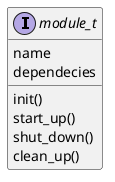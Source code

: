 @startuml
interface module_t {
    name
    dependecies
    init()
    start_up()
    shut_down()
    clean_up()
}
@enduml
